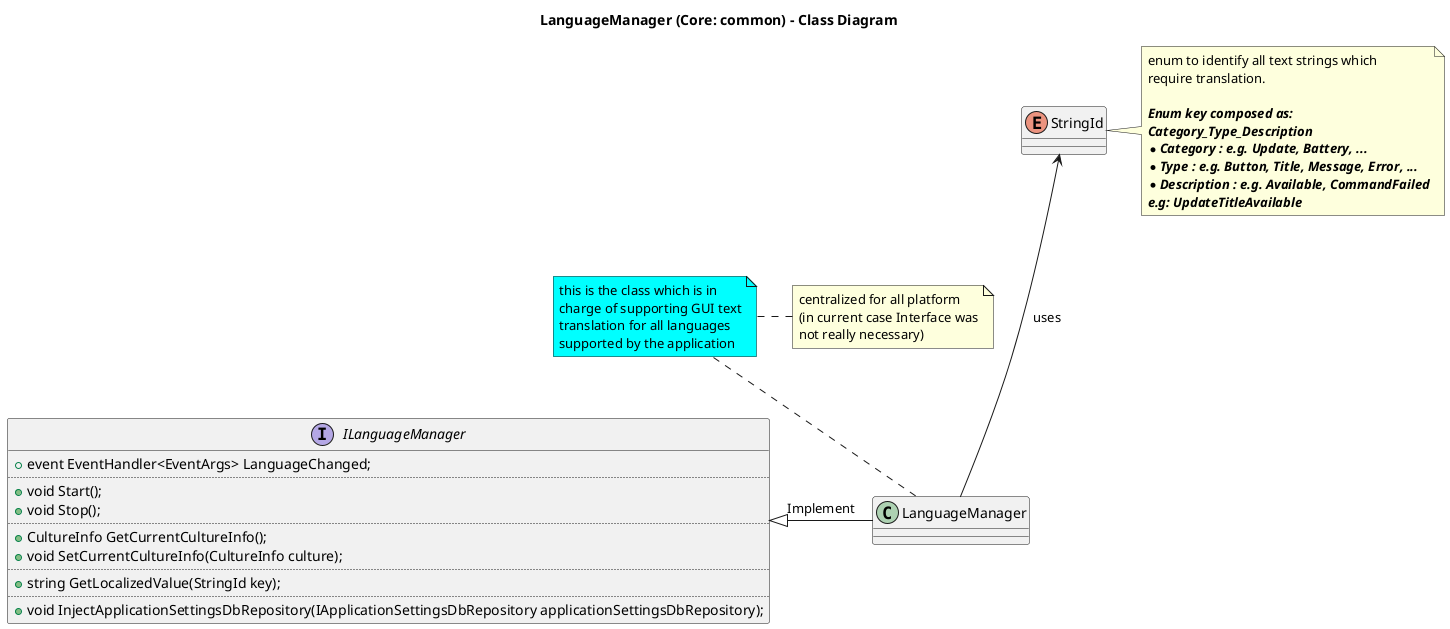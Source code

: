 @startuml

title LanguageManager (Core: common) - Class Diagram

interface ILanguageManager {
  +event EventHandler<EventArgs> LanguageChanged;
  ..
  +void Start();
  +void Stop();
  ..
  +CultureInfo GetCurrentCultureInfo();
  +void SetCurrentCultureInfo(CultureInfo culture);
  ..
  +string GetLocalizedValue(StringId key);
  ..
  +void InjectApplicationSettingsDbRepository(IApplicationSettingsDbRepository applicationSettingsDbRepository);
}

class LanguageManager {
}
note top #cyan
  this is the class which is in
  charge of supporting GUI text
  translation for all languages
  supported by the application
end note

ILanguageManager <|-right- LanguageManager: Implement
note right
  centralized for all platform
  (in current case Interface was
  not really necessary)
end note

StringId <--down- LanguageManager: uses

enum StringId
note right
  enum to identify all text strings which
  require translation.

  <i><b>Enum key composed as:
  <i><b>Category_Type_Description
  * <i><b>Category : e.g. Update, Battery, ...
  * <i><b>Type : e.g. Button, Title, Message, Error, ...
  * <i><b>Description : e.g. Available, CommandFailed
  <i><b>e.g: UpdateTitleAvailable
end note

@enduml